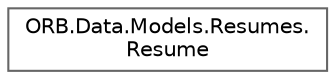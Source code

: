 digraph "Graphical Class Hierarchy"
{
 // INTERACTIVE_SVG=YES
 // LATEX_PDF_SIZE
  bgcolor="transparent";
  edge [fontname=Helvetica,fontsize=10,labelfontname=Helvetica,labelfontsize=10];
  node [fontname=Helvetica,fontsize=10,shape=box,height=0.2,width=0.4];
  rankdir="LR";
  Node0 [id="Node000000",label="ORB.Data.Models.Resumes.\lResume",height=0.2,width=0.4,color="grey40", fillcolor="white", style="filled",URL="$class_o_r_b_1_1_data_1_1_models_1_1_resumes_1_1_resume.html",tooltip="Represents the Resume model."];
}
